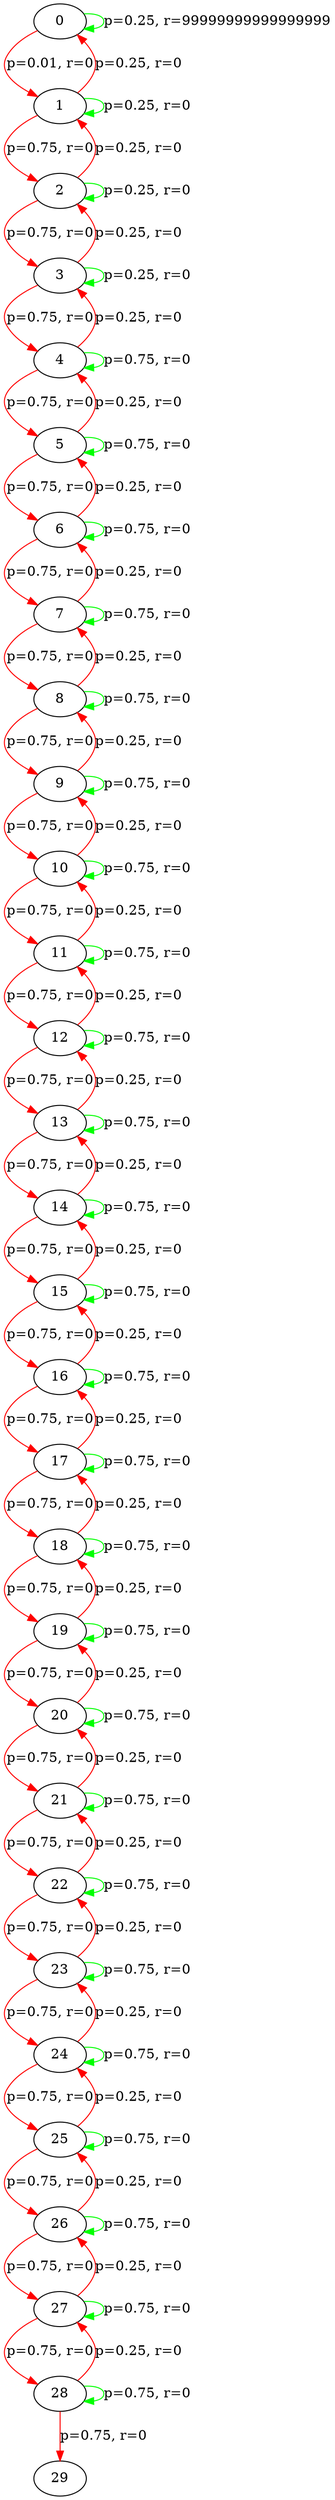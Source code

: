 digraph "" {
	0 -> 0	 [color=green,
		label="p=0.25, r=99999999999999999"];
	0 -> 1	 [color=red,
		label="p=0.01, r=0"];
	1 -> 0	 [color=red,
		label="p=0.25, r=0"];
	1 -> 1	 [color=green,
		label="p=0.25, r=0"];
	1 -> 2	 [color=red,
		label="p=0.75, r=0"];
	2 -> 1	 [color=red,
		label="p=0.25, r=0"];
	2 -> 2	 [color=green,
		label="p=0.25, r=0"];
	2 -> 3	 [color=red,
		label="p=0.75, r=0"];
	3 -> 2	 [color=red,
		label="p=0.25, r=0"];
	3 -> 3	 [color=green,
		label="p=0.25, r=0"];
	3 -> 4	 [color=red,
		label="p=0.75, r=0"];
	4 -> 3	 [color=red,
		label="p=0.25, r=0"];
	4 -> 4	 [color=green,
		label="p=0.75, r=0"];
	4 -> 5	 [color=red,
		label="p=0.75, r=0"];
	5 -> 4	 [color=red,
		label="p=0.25, r=0"];
	5 -> 5	 [color=green,
		label="p=0.75, r=0"];
	5 -> 6	 [color=red,
		label="p=0.75, r=0"];
	6 -> 5	 [color=red,
		label="p=0.25, r=0"];
	6 -> 6	 [color=green,
		label="p=0.75, r=0"];
	6 -> 7	 [color=red,
		label="p=0.75, r=0"];
	7 -> 6	 [color=red,
		label="p=0.25, r=0"];
	7 -> 7	 [color=green,
		label="p=0.75, r=0"];
	7 -> 8	 [color=red,
		label="p=0.75, r=0"];
	8 -> 7	 [color=red,
		label="p=0.25, r=0"];
	8 -> 8	 [color=green,
		label="p=0.75, r=0"];
	8 -> 9	 [color=red,
		label="p=0.75, r=0"];
	9 -> 8	 [color=red,
		label="p=0.25, r=0"];
	9 -> 9	 [color=green,
		label="p=0.75, r=0"];
	9 -> 10	 [color=red,
		label="p=0.75, r=0"];
	10 -> 9	 [color=red,
		label="p=0.25, r=0"];
	10 -> 10	 [color=green,
		label="p=0.75, r=0"];
	10 -> 11	 [color=red,
		label="p=0.75, r=0"];
	11 -> 10	 [color=red,
		label="p=0.25, r=0"];
	11 -> 11	 [color=green,
		label="p=0.75, r=0"];
	11 -> 12	 [color=red,
		label="p=0.75, r=0"];
	12 -> 11	 [color=red,
		label="p=0.25, r=0"];
	12 -> 12	 [color=green,
		label="p=0.75, r=0"];
	12 -> 13	 [color=red,
		label="p=0.75, r=0"];
	13 -> 12	 [color=red,
		label="p=0.25, r=0"];
	13 -> 13	 [color=green,
		label="p=0.75, r=0"];
	13 -> 14	 [color=red,
		label="p=0.75, r=0"];
	14 -> 13	 [color=red,
		label="p=0.25, r=0"];
	14 -> 14	 [color=green,
		label="p=0.75, r=0"];
	14 -> 15	 [color=red,
		label="p=0.75, r=0"];
	15 -> 14	 [color=red,
		label="p=0.25, r=0"];
	15 -> 15	 [color=green,
		label="p=0.75, r=0"];
	15 -> 16	 [color=red,
		label="p=0.75, r=0"];
	16 -> 15	 [color=red,
		label="p=0.25, r=0"];
	16 -> 16	 [color=green,
		label="p=0.75, r=0"];
	16 -> 17	 [color=red,
		label="p=0.75, r=0"];
	17 -> 16	 [color=red,
		label="p=0.25, r=0"];
	17 -> 17	 [color=green,
		label="p=0.75, r=0"];
	17 -> 18	 [color=red,
		label="p=0.75, r=0"];
	18 -> 17	 [color=red,
		label="p=0.25, r=0"];
	18 -> 18	 [color=green,
		label="p=0.75, r=0"];
	18 -> 19	 [color=red,
		label="p=0.75, r=0"];
	19 -> 18	 [color=red,
		label="p=0.25, r=0"];
	19 -> 19	 [color=green,
		label="p=0.75, r=0"];
	19 -> 20	 [color=red,
		label="p=0.75, r=0"];
	20 -> 19	 [color=red,
		label="p=0.25, r=0"];
	20 -> 20	 [color=green,
		label="p=0.75, r=0"];
	20 -> 21	 [color=red,
		label="p=0.75, r=0"];
	21 -> 20	 [color=red,
		label="p=0.25, r=0"];
	21 -> 21	 [color=green,
		label="p=0.75, r=0"];
	21 -> 22	 [color=red,
		label="p=0.75, r=0"];
	22 -> 21	 [color=red,
		label="p=0.25, r=0"];
	22 -> 22	 [color=green,
		label="p=0.75, r=0"];
	22 -> 23	 [color=red,
		label="p=0.75, r=0"];
	23 -> 22	 [color=red,
		label="p=0.25, r=0"];
	23 -> 23	 [color=green,
		label="p=0.75, r=0"];
	23 -> 24	 [color=red,
		label="p=0.75, r=0"];
	24 -> 23	 [color=red,
		label="p=0.25, r=0"];
	24 -> 24	 [color=green,
		label="p=0.75, r=0"];
	24 -> 25	 [color=red,
		label="p=0.75, r=0"];
	25 -> 24	 [color=red,
		label="p=0.25, r=0"];
	25 -> 25	 [color=green,
		label="p=0.75, r=0"];
	25 -> 26	 [color=red,
		label="p=0.75, r=0"];
	26 -> 25	 [color=red,
		label="p=0.25, r=0"];
	26 -> 26	 [color=green,
		label="p=0.75, r=0"];
	26 -> 27	 [color=red,
		label="p=0.75, r=0"];
	27 -> 26	 [color=red,
		label="p=0.25, r=0"];
	27 -> 27	 [color=green,
		label="p=0.75, r=0"];
	27 -> 28	 [color=red,
		label="p=0.75, r=0"];
	28 -> 27	 [color=red,
		label="p=0.25, r=0"];
	28 -> 28	 [color=green,
		label="p=0.75, r=0"];
	28 -> 29	 [color=red,
		label="p=0.75, r=0"];
}
